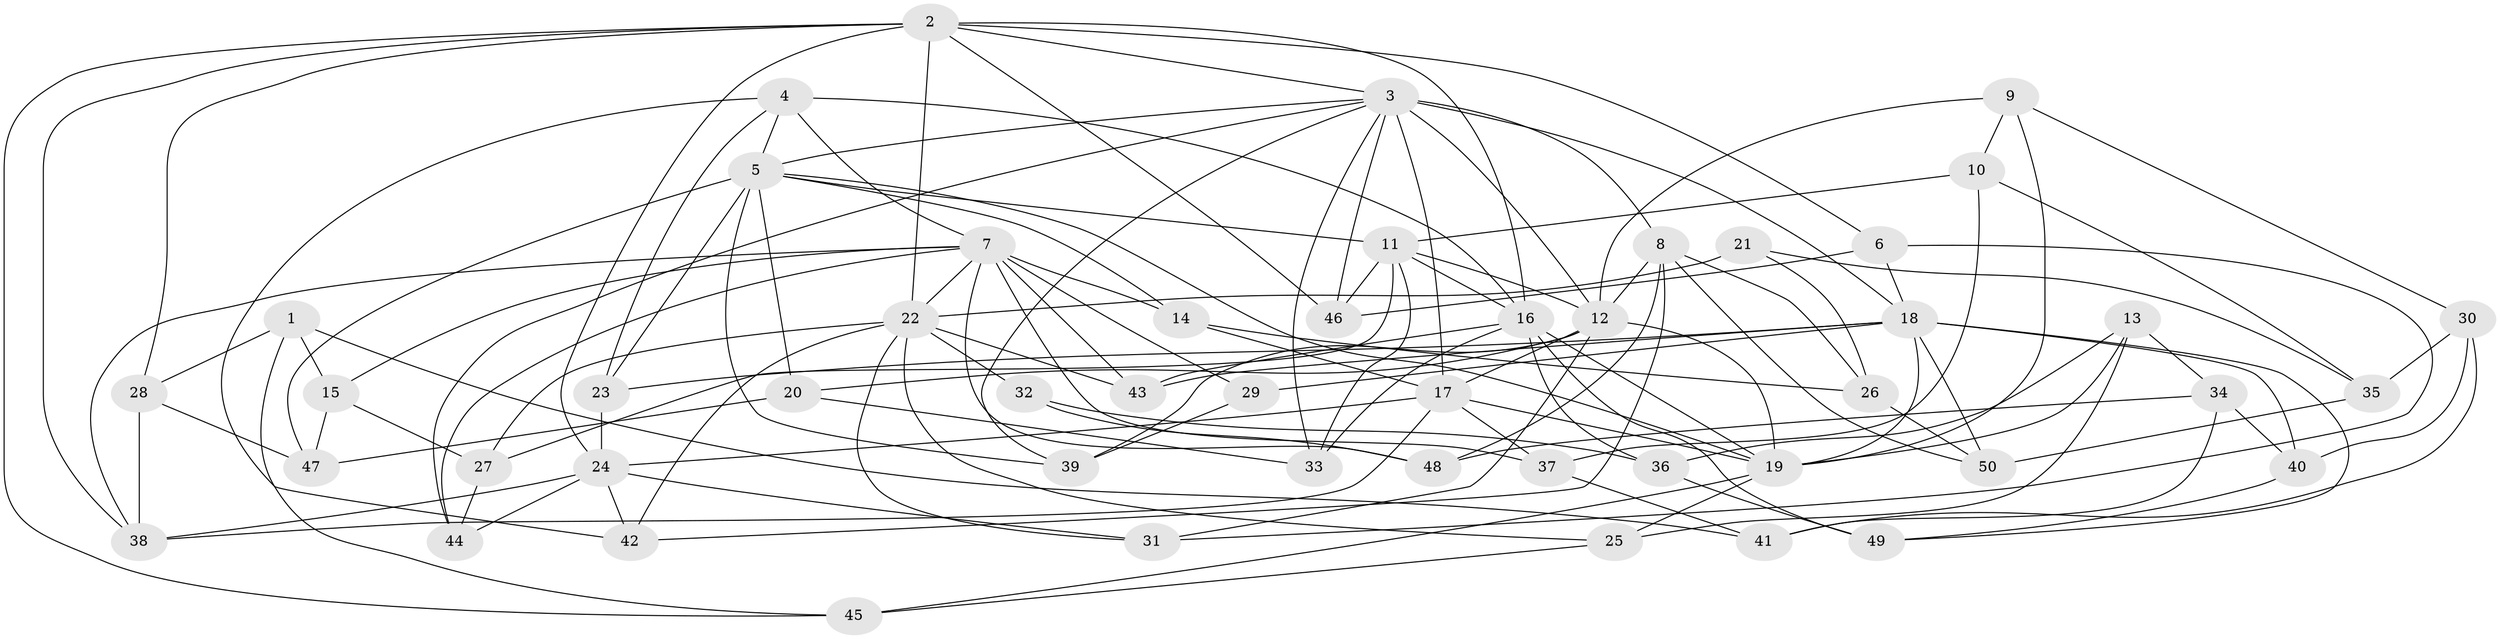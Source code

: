 // original degree distribution, {4: 1.0}
// Generated by graph-tools (version 1.1) at 2025/37/03/09/25 02:37:49]
// undirected, 50 vertices, 128 edges
graph export_dot {
graph [start="1"]
  node [color=gray90,style=filled];
  1;
  2;
  3;
  4;
  5;
  6;
  7;
  8;
  9;
  10;
  11;
  12;
  13;
  14;
  15;
  16;
  17;
  18;
  19;
  20;
  21;
  22;
  23;
  24;
  25;
  26;
  27;
  28;
  29;
  30;
  31;
  32;
  33;
  34;
  35;
  36;
  37;
  38;
  39;
  40;
  41;
  42;
  43;
  44;
  45;
  46;
  47;
  48;
  49;
  50;
  1 -- 15 [weight=1.0];
  1 -- 28 [weight=1.0];
  1 -- 41 [weight=1.0];
  1 -- 45 [weight=1.0];
  2 -- 3 [weight=1.0];
  2 -- 6 [weight=1.0];
  2 -- 16 [weight=1.0];
  2 -- 22 [weight=2.0];
  2 -- 24 [weight=1.0];
  2 -- 28 [weight=1.0];
  2 -- 38 [weight=1.0];
  2 -- 45 [weight=1.0];
  2 -- 46 [weight=1.0];
  3 -- 5 [weight=1.0];
  3 -- 8 [weight=3.0];
  3 -- 12 [weight=1.0];
  3 -- 17 [weight=1.0];
  3 -- 18 [weight=1.0];
  3 -- 33 [weight=1.0];
  3 -- 39 [weight=1.0];
  3 -- 44 [weight=1.0];
  3 -- 46 [weight=1.0];
  4 -- 5 [weight=1.0];
  4 -- 7 [weight=1.0];
  4 -- 16 [weight=2.0];
  4 -- 23 [weight=1.0];
  4 -- 42 [weight=1.0];
  5 -- 11 [weight=2.0];
  5 -- 14 [weight=1.0];
  5 -- 19 [weight=1.0];
  5 -- 20 [weight=1.0];
  5 -- 23 [weight=1.0];
  5 -- 39 [weight=1.0];
  5 -- 47 [weight=1.0];
  6 -- 18 [weight=1.0];
  6 -- 31 [weight=1.0];
  6 -- 46 [weight=1.0];
  7 -- 14 [weight=1.0];
  7 -- 15 [weight=1.0];
  7 -- 22 [weight=1.0];
  7 -- 29 [weight=1.0];
  7 -- 37 [weight=1.0];
  7 -- 38 [weight=1.0];
  7 -- 43 [weight=1.0];
  7 -- 44 [weight=1.0];
  7 -- 48 [weight=1.0];
  8 -- 12 [weight=1.0];
  8 -- 26 [weight=1.0];
  8 -- 42 [weight=1.0];
  8 -- 48 [weight=1.0];
  8 -- 50 [weight=1.0];
  9 -- 10 [weight=1.0];
  9 -- 12 [weight=1.0];
  9 -- 19 [weight=1.0];
  9 -- 30 [weight=1.0];
  10 -- 11 [weight=1.0];
  10 -- 35 [weight=1.0];
  10 -- 37 [weight=1.0];
  11 -- 12 [weight=1.0];
  11 -- 16 [weight=3.0];
  11 -- 27 [weight=1.0];
  11 -- 33 [weight=1.0];
  11 -- 46 [weight=1.0];
  12 -- 17 [weight=1.0];
  12 -- 19 [weight=2.0];
  12 -- 20 [weight=1.0];
  12 -- 31 [weight=1.0];
  12 -- 39 [weight=1.0];
  13 -- 19 [weight=1.0];
  13 -- 25 [weight=1.0];
  13 -- 34 [weight=1.0];
  13 -- 36 [weight=1.0];
  14 -- 17 [weight=1.0];
  14 -- 26 [weight=1.0];
  15 -- 27 [weight=1.0];
  15 -- 47 [weight=1.0];
  16 -- 19 [weight=2.0];
  16 -- 33 [weight=1.0];
  16 -- 36 [weight=1.0];
  16 -- 43 [weight=1.0];
  16 -- 49 [weight=1.0];
  17 -- 19 [weight=1.0];
  17 -- 24 [weight=2.0];
  17 -- 37 [weight=1.0];
  17 -- 38 [weight=1.0];
  18 -- 19 [weight=2.0];
  18 -- 23 [weight=2.0];
  18 -- 29 [weight=2.0];
  18 -- 40 [weight=1.0];
  18 -- 43 [weight=1.0];
  18 -- 49 [weight=1.0];
  18 -- 50 [weight=1.0];
  19 -- 25 [weight=1.0];
  19 -- 45 [weight=1.0];
  20 -- 33 [weight=1.0];
  20 -- 47 [weight=1.0];
  21 -- 22 [weight=2.0];
  21 -- 26 [weight=1.0];
  21 -- 35 [weight=1.0];
  22 -- 25 [weight=1.0];
  22 -- 27 [weight=1.0];
  22 -- 31 [weight=1.0];
  22 -- 32 [weight=2.0];
  22 -- 42 [weight=1.0];
  22 -- 43 [weight=1.0];
  23 -- 24 [weight=2.0];
  24 -- 31 [weight=1.0];
  24 -- 38 [weight=2.0];
  24 -- 42 [weight=1.0];
  24 -- 44 [weight=1.0];
  25 -- 45 [weight=1.0];
  26 -- 50 [weight=1.0];
  27 -- 44 [weight=1.0];
  28 -- 38 [weight=1.0];
  28 -- 47 [weight=1.0];
  29 -- 39 [weight=1.0];
  30 -- 35 [weight=1.0];
  30 -- 40 [weight=1.0];
  30 -- 41 [weight=1.0];
  32 -- 36 [weight=1.0];
  32 -- 48 [weight=1.0];
  34 -- 40 [weight=1.0];
  34 -- 41 [weight=1.0];
  34 -- 48 [weight=1.0];
  35 -- 50 [weight=1.0];
  36 -- 49 [weight=1.0];
  37 -- 41 [weight=1.0];
  40 -- 49 [weight=1.0];
}
